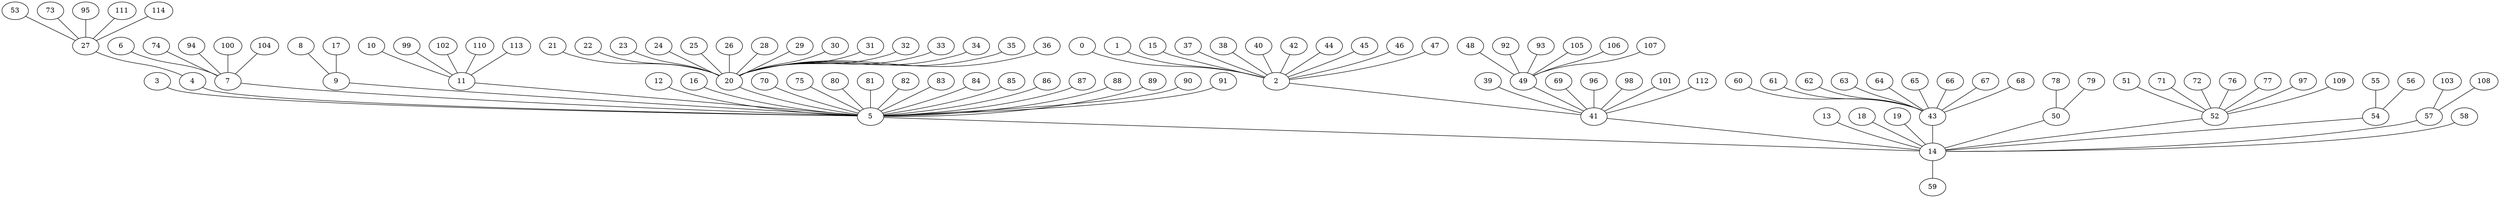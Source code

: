 strict graph G {
0 -- 2
1 -- 2
2 -- 41
3 -- 5
4 -- 5
5 -- 14
6 -- 7
7 -- 5
8 -- 9
9 -- 5
10 -- 11
11 -- 5
12 -- 5
13 -- 14
14 -- 59
15 -- 2
16 -- 5
17 -- 9
18 -- 14
19 -- 14
20 -- 5
21 -- 20
22 -- 20
23 -- 20
24 -- 20
25 -- 20
26 -- 20
27 -- 4
28 -- 20
29 -- 20
30 -- 20
31 -- 20
32 -- 20
33 -- 20
34 -- 20
35 -- 20
36 -- 20
37 -- 2
38 -- 2
39 -- 41
40 -- 2
41 -- 14
42 -- 2
43 -- 14
44 -- 2
45 -- 2
46 -- 2
47 -- 2
48 -- 49
49 -- 41
50 -- 14
51 -- 52
52 -- 14
53 -- 27
54 -- 14
55 -- 54
56 -- 54
57 -- 14
58 -- 14
60 -- 43
61 -- 43
62 -- 43
63 -- 43
64 -- 43
65 -- 43
66 -- 43
67 -- 43
68 -- 43
69 -- 41
70 -- 5
71 -- 52
72 -- 52
73 -- 27
74 -- 7
75 -- 5
76 -- 52
77 -- 52
78 -- 50
79 -- 50
80 -- 5
81 -- 5
82 -- 5
83 -- 5
84 -- 5
85 -- 5
86 -- 5
87 -- 5
88 -- 5
89 -- 5
90 -- 5
91 -- 5
92 -- 49
93 -- 49
94 -- 7
95 -- 27
96 -- 41
97 -- 52
98 -- 41
99 -- 11
100 -- 7
101 -- 41
102 -- 11
103 -- 57
104 -- 7
105 -- 49
106 -- 49
107 -- 49
108 -- 57
109 -- 52
110 -- 11
111 -- 27
112 -- 41
113 -- 11
114 -- 27

}
